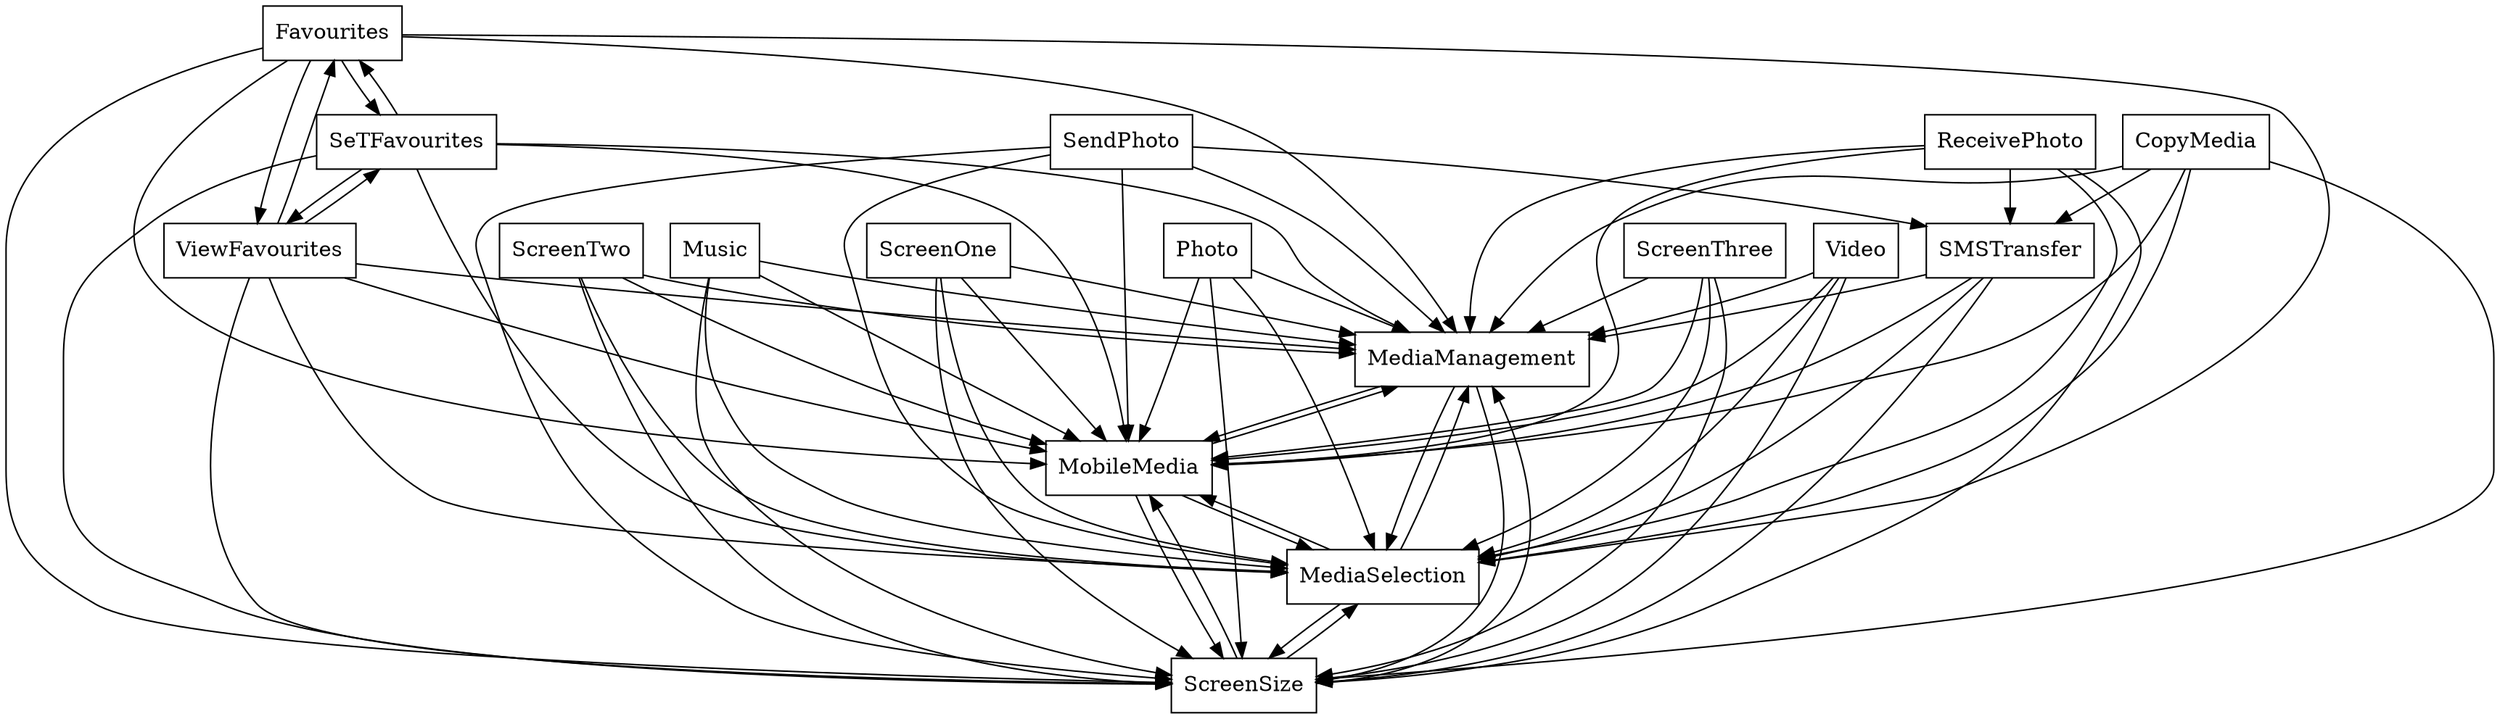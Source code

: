 digraph{
graph [rankdir=TB];
node [shape=box];
edge [arrowhead=normal];
0[label="ScreenThree",]
1[label="SendPhoto",]
2[label="ScreenOne",]
3[label="Photo",]
4[label="ScreenTwo",]
5[label="SMSTransfer",]
6[label="MediaManagement",]
7[label="Favourites",]
8[label="MobileMedia",]
9[label="ScreenSize",]
10[label="MediaSelection",]
11[label="Music",]
12[label="ReceivePhoto",]
13[label="SeTFavourites",]
14[label="CopyMedia",]
15[label="Video",]
16[label="ViewFavourites",]
0->6[label="",]
0->8[label="",]
0->9[label="",]
0->10[label="",]
1->5[label="",]
1->6[label="",]
1->8[label="",]
1->9[label="",]
1->10[label="",]
2->6[label="",]
2->8[label="",]
2->9[label="",]
2->10[label="",]
3->6[label="",]
3->8[label="",]
3->9[label="",]
3->10[label="",]
4->6[label="",]
4->8[label="",]
4->9[label="",]
4->10[label="",]
5->6[label="",]
5->8[label="",]
5->9[label="",]
5->10[label="",]
6->8[label="",]
6->9[label="",]
6->10[label="",]
7->6[label="",]
7->8[label="",]
7->9[label="",]
7->10[label="",]
7->13[label="",]
7->16[label="",]
8->6[label="",]
8->9[label="",]
8->10[label="",]
9->6[label="",]
9->8[label="",]
9->10[label="",]
10->6[label="",]
10->8[label="",]
10->9[label="",]
11->6[label="",]
11->8[label="",]
11->9[label="",]
11->10[label="",]
12->5[label="",]
12->6[label="",]
12->8[label="",]
12->9[label="",]
12->10[label="",]
13->6[label="",]
13->7[label="",]
13->8[label="",]
13->9[label="",]
13->10[label="",]
13->16[label="",]
14->5[label="",]
14->6[label="",]
14->8[label="",]
14->9[label="",]
14->10[label="",]
15->6[label="",]
15->8[label="",]
15->9[label="",]
15->10[label="",]
16->6[label="",]
16->7[label="",]
16->8[label="",]
16->9[label="",]
16->10[label="",]
16->13[label="",]
}
